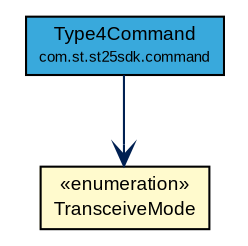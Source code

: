 #!/usr/local/bin/dot
#
# Class diagram 
# Generated by UMLGraph version R5_7_2-3-gee82a7 (http://www.umlgraph.org/)
#

digraph G {
	edge [fontname="arial",fontsize=10,labelfontname="arial",labelfontsize=10];
	node [fontname="arial",fontsize=10,shape=plaintext];
	nodesep=0.25;
	ranksep=0.5;
	// com.st.st25sdk.RFReaderInterface.TransceiveMode
	c15988 [label=<<table title="com.st.st25sdk.RFReaderInterface.TransceiveMode" border="0" cellborder="1" cellspacing="0" cellpadding="2" port="p" bgcolor="lemonChiffon" href="./RFReaderInterface.TransceiveMode.html">
		<tr><td><table border="0" cellspacing="0" cellpadding="1">
<tr><td align="center" balign="center"> &#171;enumeration&#187; </td></tr>
<tr><td align="center" balign="center"> TransceiveMode </td></tr>
		</table></td></tr>
		</table>>, URL="./RFReaderInterface.TransceiveMode.html", fontname="arial", fontcolor="black", fontsize=9.0];
	// com.st.st25sdk.command.Type4Command
	c16014 [label=<<table title="com.st.st25sdk.command.Type4Command" border="0" cellborder="1" cellspacing="0" cellpadding="2" port="p" bgcolor="#39a9dc" href="./command/Type4Command.html">
		<tr><td><table border="0" cellspacing="0" cellpadding="1">
<tr><td align="center" balign="center"> Type4Command </td></tr>
<tr><td align="center" balign="center"><font point-size="7.0"> com.st.st25sdk.command </font></td></tr>
		</table></td></tr>
		</table>>, URL="./command/Type4Command.html", fontname="arial", fontcolor="black", fontsize=9.0];
	// com.st.st25sdk.command.Type4Command NAVASSOC com.st.st25sdk.RFReaderInterface.TransceiveMode
	c16014:p -> c15988:p [taillabel="", label="", headlabel="", fontname="arial", fontcolor="#002052", fontsize=10.0, color="#002052", arrowhead=open];
}

